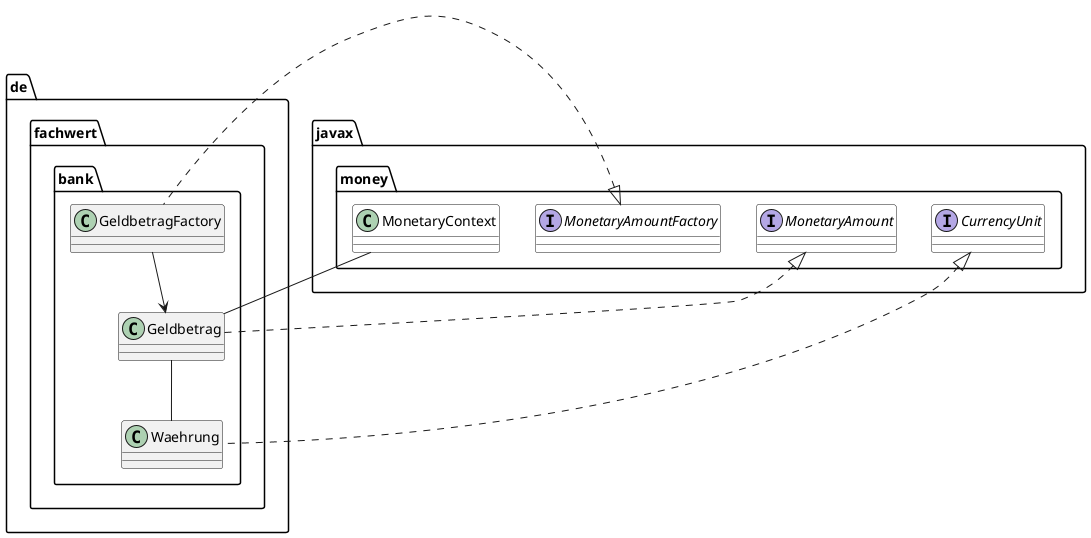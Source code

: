 @startuml

package "de.fachwert.bank" {

    class GeldbetragFactory
    class Waehrung
    class Geldbetrag

}

class javax.money.MonetaryContext #white
interface javax.money.CurrencyUnit #white
interface javax.money.MonetaryAmountFactory #white
interface javax.money.MonetaryAmount #white

javax.money.MonetaryAmount <|.. Geldbetrag
javax.money.CurrencyUnit <|.. Waehrung
javax.money.MonetaryAmountFactory <|.. GeldbetragFactory

GeldbetragFactory --> Geldbetrag
Geldbetrag -- javax.money.MonetaryContext
Geldbetrag -- Waehrung

@enduml
